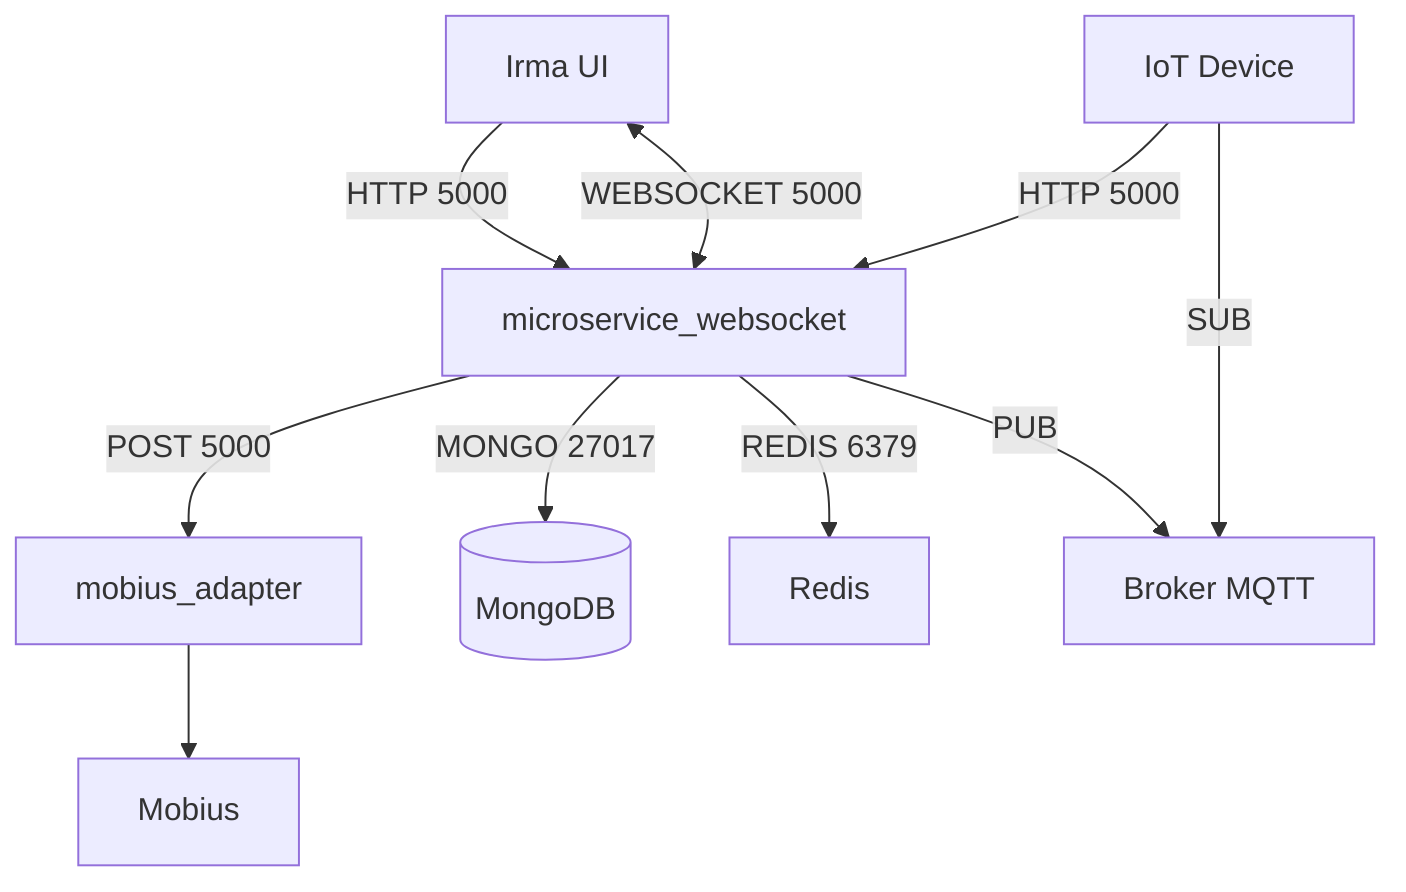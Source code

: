flowchart TD;

msw[microservice_websocket]
mobius[Mobius]
ma[mobius_adapter]
irma-ui[Irma UI]
mqtt[Broker MQTT]
redis[Redis]
mongo[(MongoDB)]

iot[IoT Device]

msw -- POST 5000 --> ma
ma --> mobius
msw -- MONGO 27017 --> mongo
irma-ui -- HTTP 5000 --> msw
iot -- HTTP 5000 --> msw
irma-ui <-- WEBSOCKET 5000 --> msw
msw -- REDIS 6379 --> redis

msw -- PUB --> mqtt
iot -- SUB --> mqtt